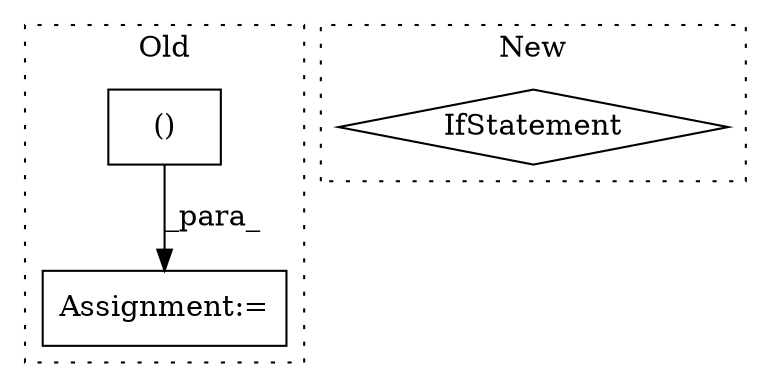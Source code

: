 digraph G {
subgraph cluster0 {
1 [label="()" a="106" s="2062" l="33" shape="box"];
3 [label="Assignment:=" a="7" s="2053" l="9" shape="box"];
label = "Old";
style="dotted";
}
subgraph cluster1 {
2 [label="IfStatement" a="25" s="2196,2228" l="4,2" shape="diamond"];
label = "New";
style="dotted";
}
1 -> 3 [label="_para_"];
}